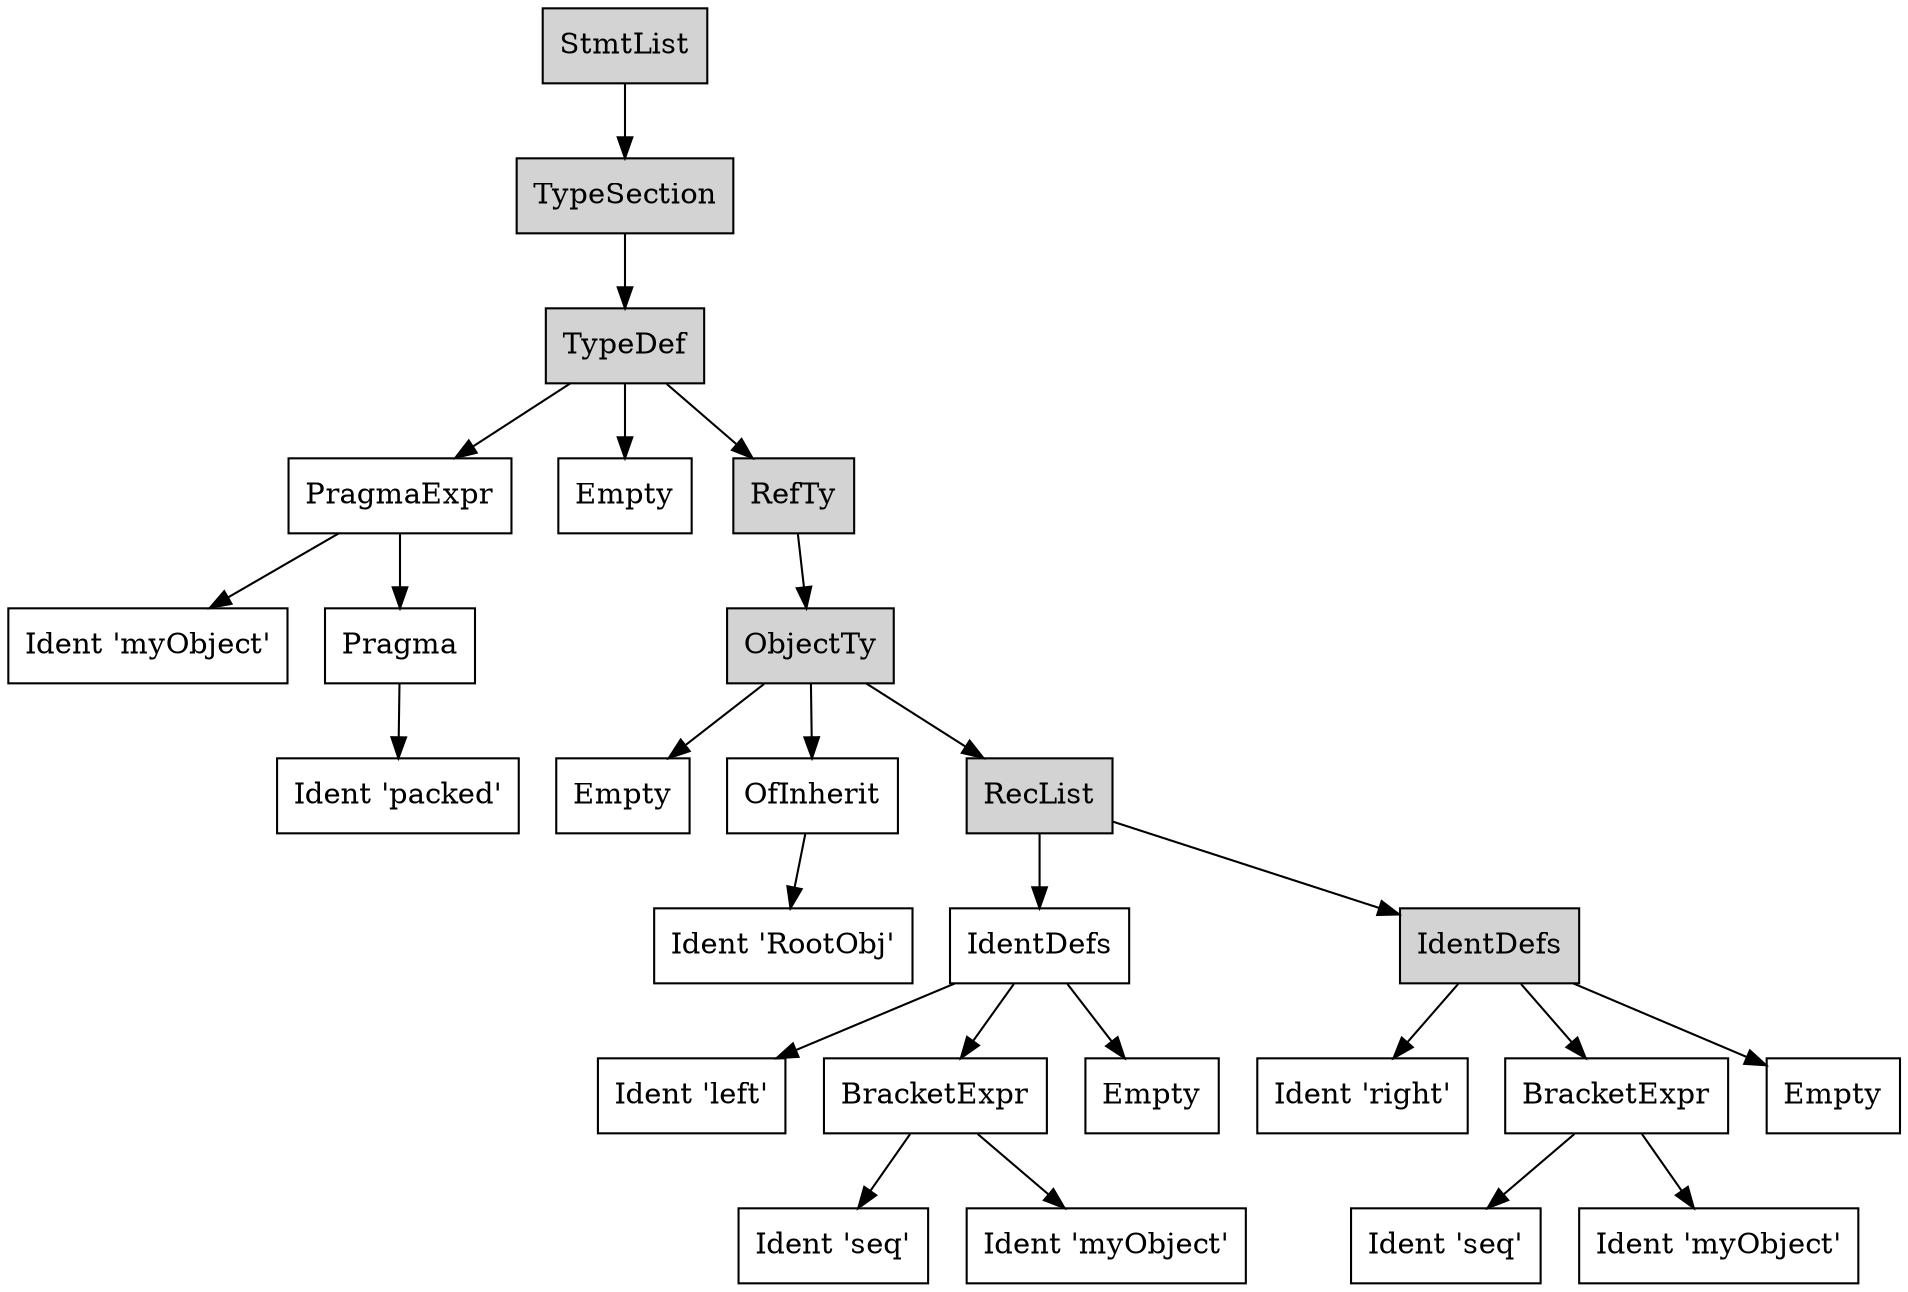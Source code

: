 digraph {
a[label="StmtList", shape=rect]
b[label="TypeSection", shape=rect]
a -> b
c[label="TypeDef", shape=rect]
b -> c
d[label="PragmaExpr", shape=rect]
c -> d
e[label="Ident 'myObject'", shape=rect]
d -> e
f[label="Pragma", shape=rect]
d -> f
g[label="Ident 'packed'", shape=rect]
f -> g
h[label="Empty", shape=rect]
c -> h
i[label="RefTy", shape=rect]
c -> i
j[label="ObjectTy", shape=rect]
i -> j
k[label="Empty", shape=rect]
j -> k
l[label="OfInherit", shape=rect]
j -> l
m[label="Ident 'RootObj'", shape=rect]
l -> m
n[label="RecList", shape=rect]
j -> n
o[label="IdentDefs", shape=rect]
n -> o
p[label="Ident 'left'", shape=rect]
o -> p
q[label="BracketExpr", shape=rect]
o -> q
r[label="Ident 'seq'", shape=rect]
q -> r
s[label="Ident 'myObject'", shape=rect]
q -> s
t[label="Empty", shape=rect]
o -> t
u[label="IdentDefs", shape=rect]
n -> u
v[label="Ident 'right'", shape=rect]
u -> v
w[label="BracketExpr", shape=rect]
u -> w
x[label="Ident 'seq'", shape=rect]
w -> x
y[label="Ident 'myObject'", shape=rect]
w -> y
z[label="Empty", shape=rect]
u -> z
a[style=filled]
b[style=filled]
c[style=filled]
i[style=filled]
j[style=filled]
n[style=filled]
u[style=filled]
}
